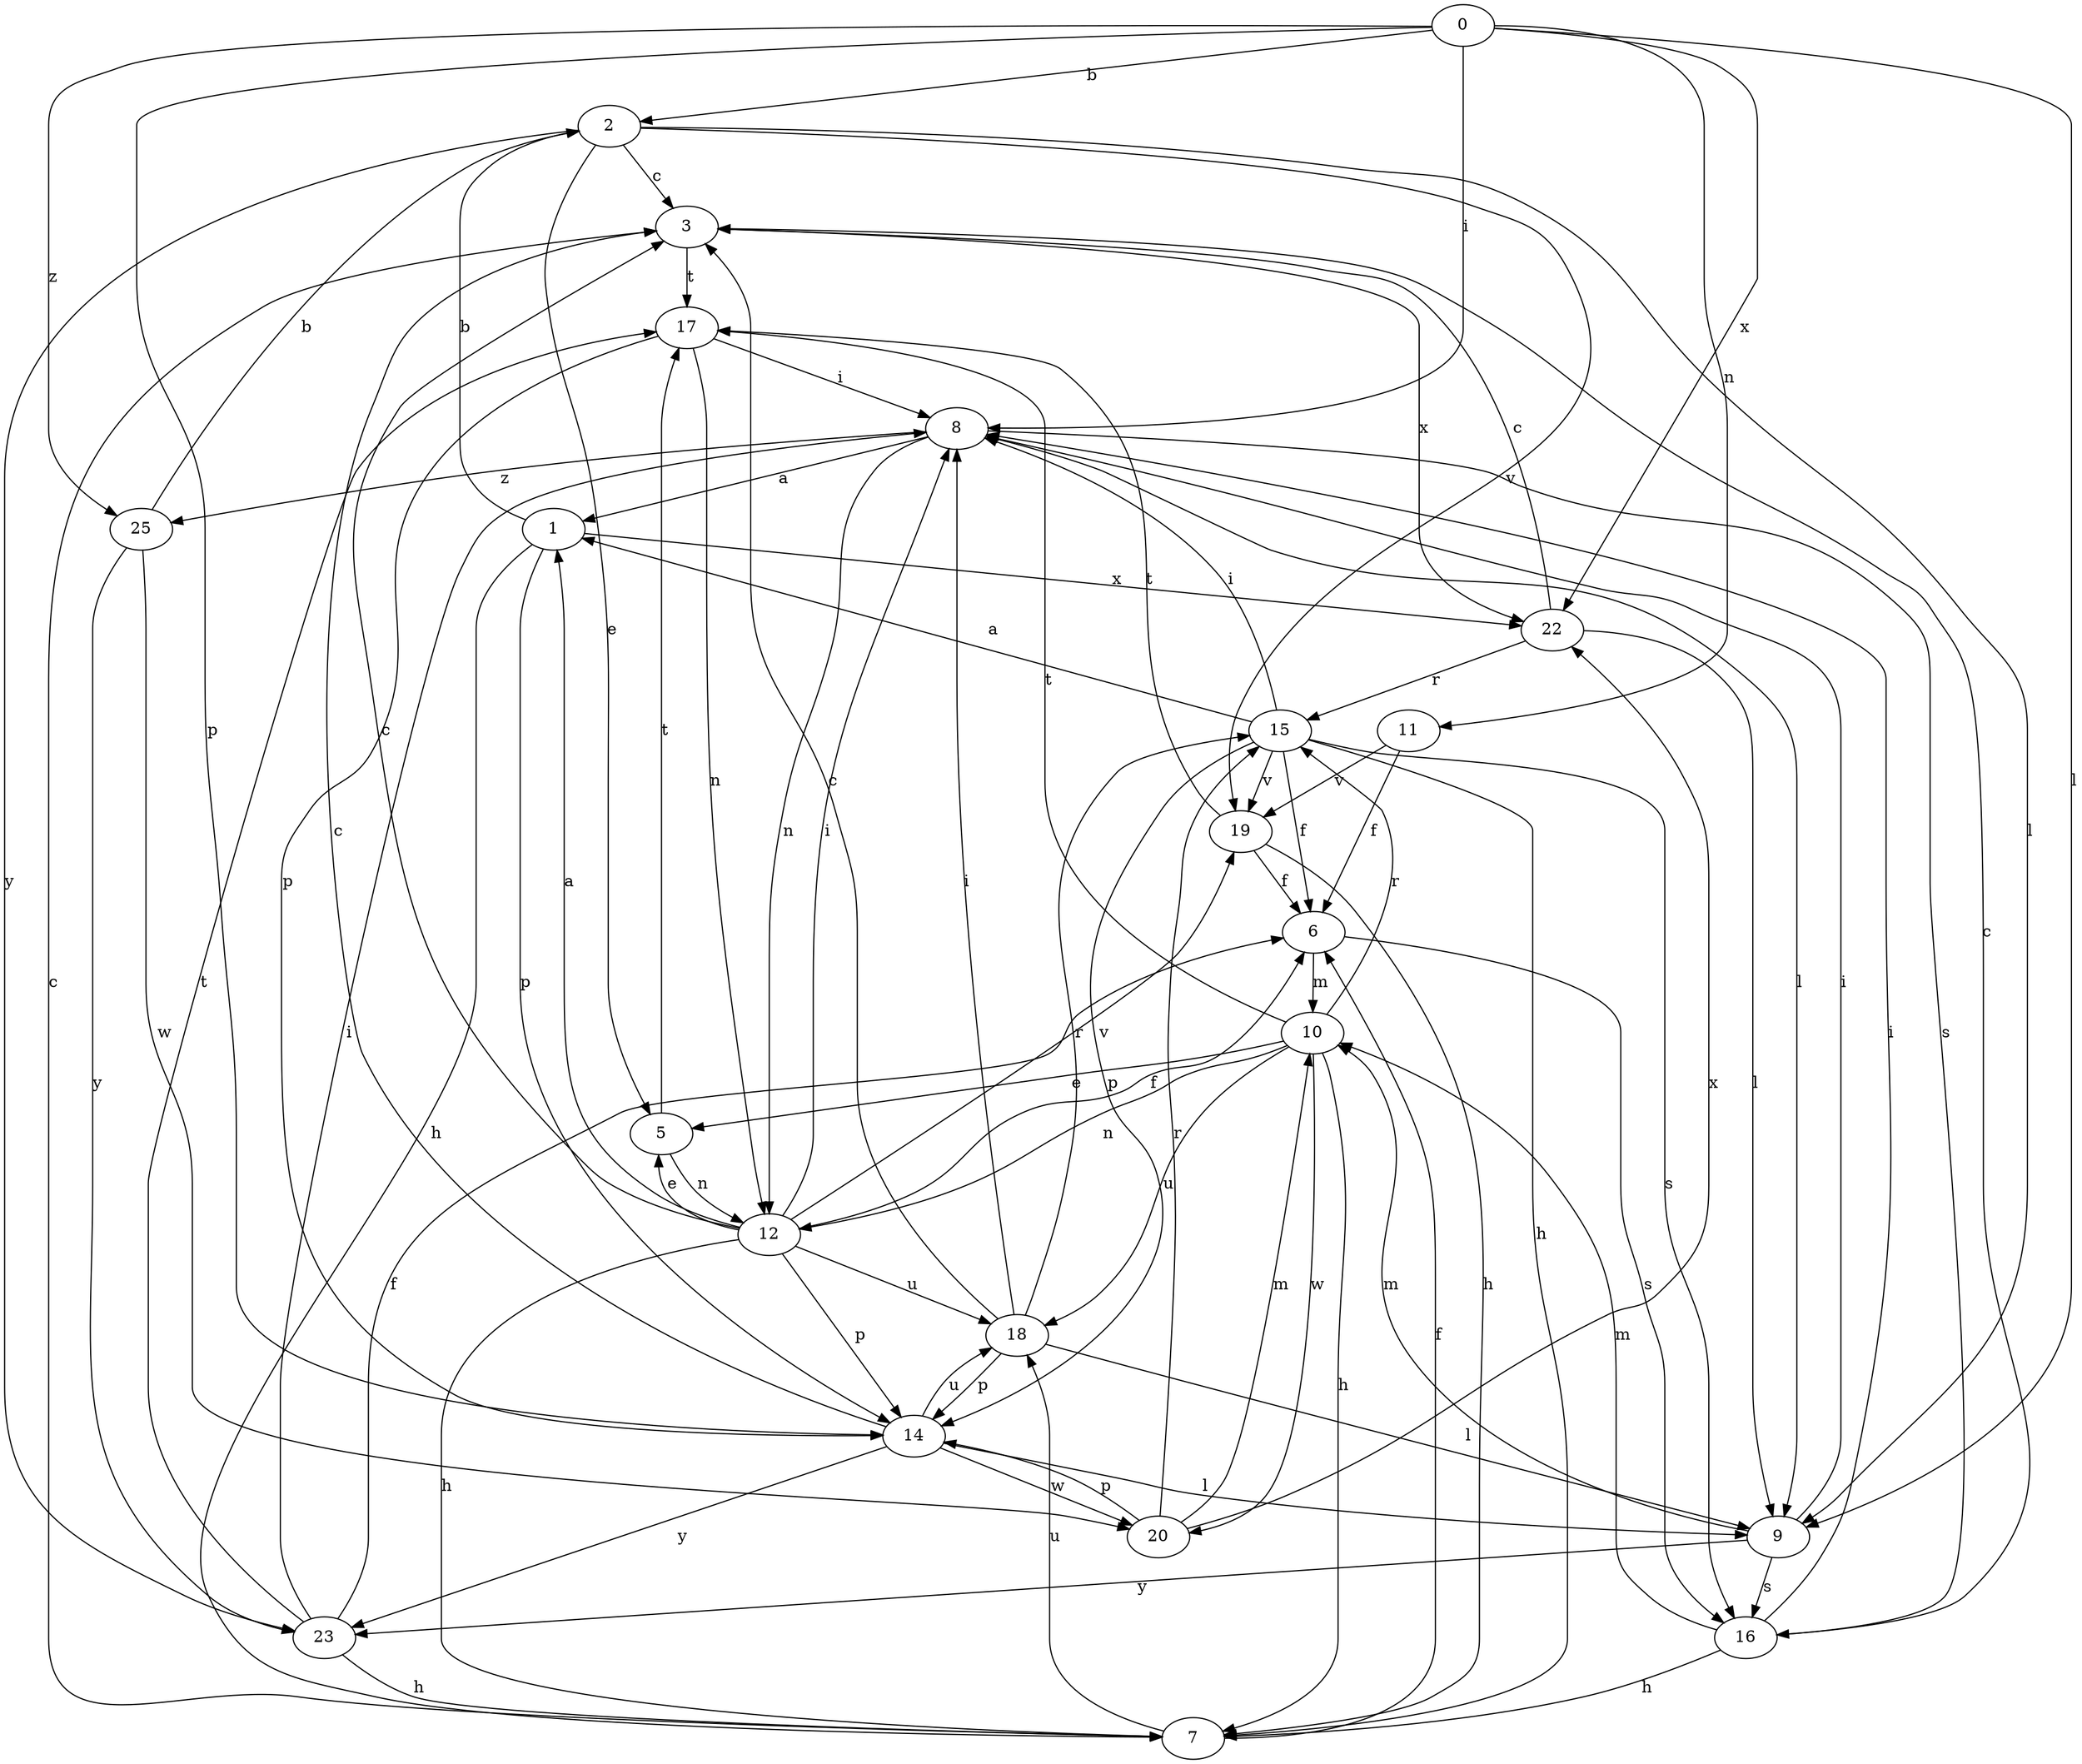 strict digraph  {
0;
1;
2;
3;
5;
6;
7;
8;
9;
10;
11;
12;
14;
15;
16;
17;
18;
19;
20;
22;
23;
25;
0 -> 2  [label=b];
0 -> 8  [label=i];
0 -> 9  [label=l];
0 -> 11  [label=n];
0 -> 14  [label=p];
0 -> 22  [label=x];
0 -> 25  [label=z];
1 -> 2  [label=b];
1 -> 7  [label=h];
1 -> 14  [label=p];
1 -> 22  [label=x];
2 -> 3  [label=c];
2 -> 5  [label=e];
2 -> 9  [label=l];
2 -> 19  [label=v];
2 -> 23  [label=y];
3 -> 17  [label=t];
3 -> 22  [label=x];
5 -> 12  [label=n];
5 -> 17  [label=t];
6 -> 10  [label=m];
6 -> 16  [label=s];
7 -> 3  [label=c];
7 -> 6  [label=f];
7 -> 18  [label=u];
8 -> 1  [label=a];
8 -> 9  [label=l];
8 -> 12  [label=n];
8 -> 16  [label=s];
8 -> 25  [label=z];
9 -> 8  [label=i];
9 -> 10  [label=m];
9 -> 16  [label=s];
9 -> 23  [label=y];
10 -> 5  [label=e];
10 -> 7  [label=h];
10 -> 12  [label=n];
10 -> 15  [label=r];
10 -> 17  [label=t];
10 -> 18  [label=u];
10 -> 20  [label=w];
11 -> 6  [label=f];
11 -> 19  [label=v];
12 -> 1  [label=a];
12 -> 3  [label=c];
12 -> 5  [label=e];
12 -> 6  [label=f];
12 -> 7  [label=h];
12 -> 8  [label=i];
12 -> 14  [label=p];
12 -> 18  [label=u];
12 -> 19  [label=v];
14 -> 3  [label=c];
14 -> 9  [label=l];
14 -> 18  [label=u];
14 -> 20  [label=w];
14 -> 23  [label=y];
15 -> 1  [label=a];
15 -> 6  [label=f];
15 -> 7  [label=h];
15 -> 8  [label=i];
15 -> 14  [label=p];
15 -> 16  [label=s];
15 -> 19  [label=v];
16 -> 3  [label=c];
16 -> 7  [label=h];
16 -> 8  [label=i];
16 -> 10  [label=m];
17 -> 8  [label=i];
17 -> 12  [label=n];
17 -> 14  [label=p];
18 -> 3  [label=c];
18 -> 8  [label=i];
18 -> 9  [label=l];
18 -> 14  [label=p];
18 -> 15  [label=r];
19 -> 6  [label=f];
19 -> 7  [label=h];
19 -> 17  [label=t];
20 -> 10  [label=m];
20 -> 14  [label=p];
20 -> 15  [label=r];
20 -> 22  [label=x];
22 -> 3  [label=c];
22 -> 9  [label=l];
22 -> 15  [label=r];
23 -> 6  [label=f];
23 -> 7  [label=h];
23 -> 8  [label=i];
23 -> 17  [label=t];
25 -> 2  [label=b];
25 -> 20  [label=w];
25 -> 23  [label=y];
}
